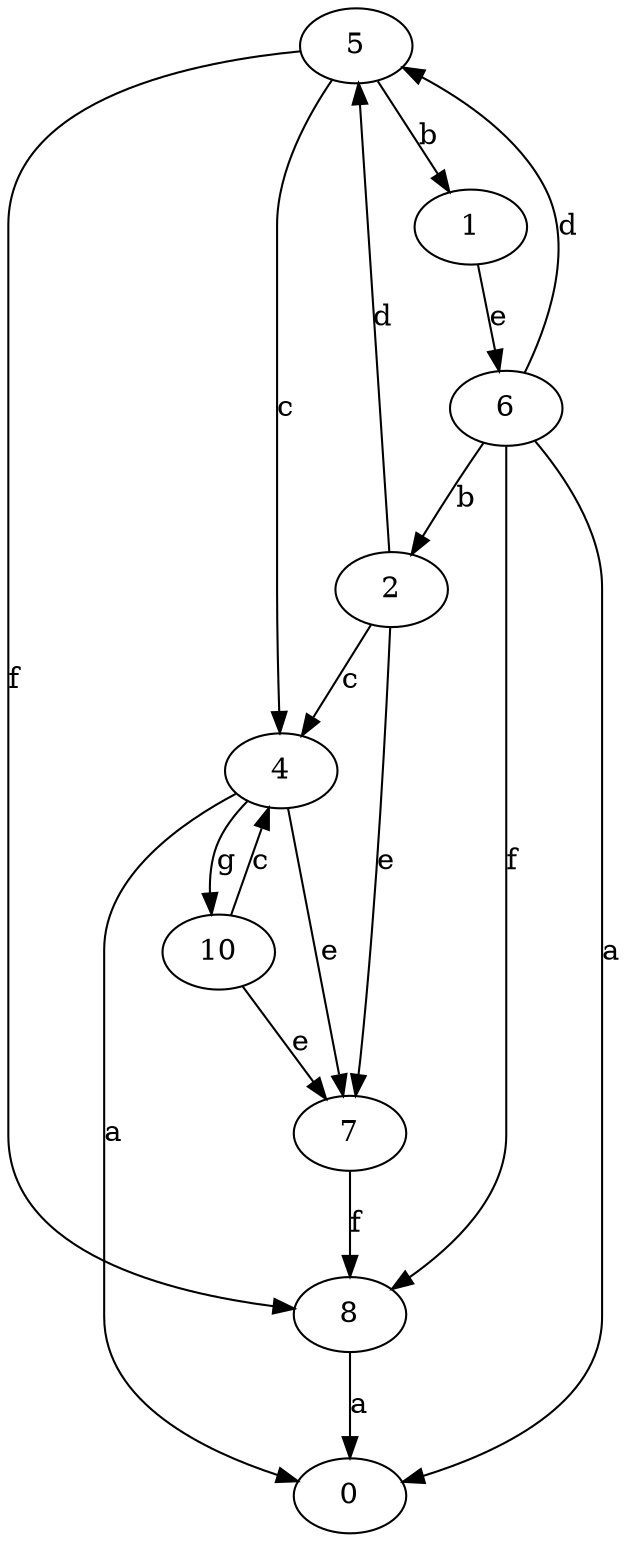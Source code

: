strict digraph  {
0;
1;
2;
4;
5;
6;
7;
8;
10;
1 -> 6  [label=e];
2 -> 4  [label=c];
2 -> 5  [label=d];
2 -> 7  [label=e];
4 -> 0  [label=a];
4 -> 7  [label=e];
4 -> 10  [label=g];
5 -> 1  [label=b];
5 -> 4  [label=c];
5 -> 8  [label=f];
6 -> 0  [label=a];
6 -> 2  [label=b];
6 -> 5  [label=d];
6 -> 8  [label=f];
7 -> 8  [label=f];
8 -> 0  [label=a];
10 -> 4  [label=c];
10 -> 7  [label=e];
}
